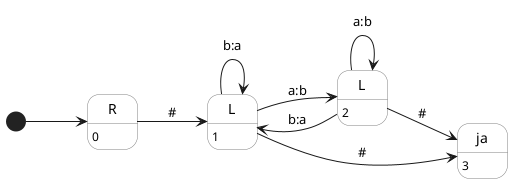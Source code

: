 @startuml
left to right direction

skinparam state {
  BackgroundColor White
  BorderColor Gray
}

[*] --> 0

state "R" as 0
state "L" as 1
state "L" as 2
state "ja" as 3

0:0
1:1
2:2
3:3

0 --> 1 : #

1 --> 1 : b:a
1 --> 2 : a:b
1 --> 3 : #

2 --> 1 : b:a
2 --> 2 : a:b
2 --> 3 : #
@enduml
